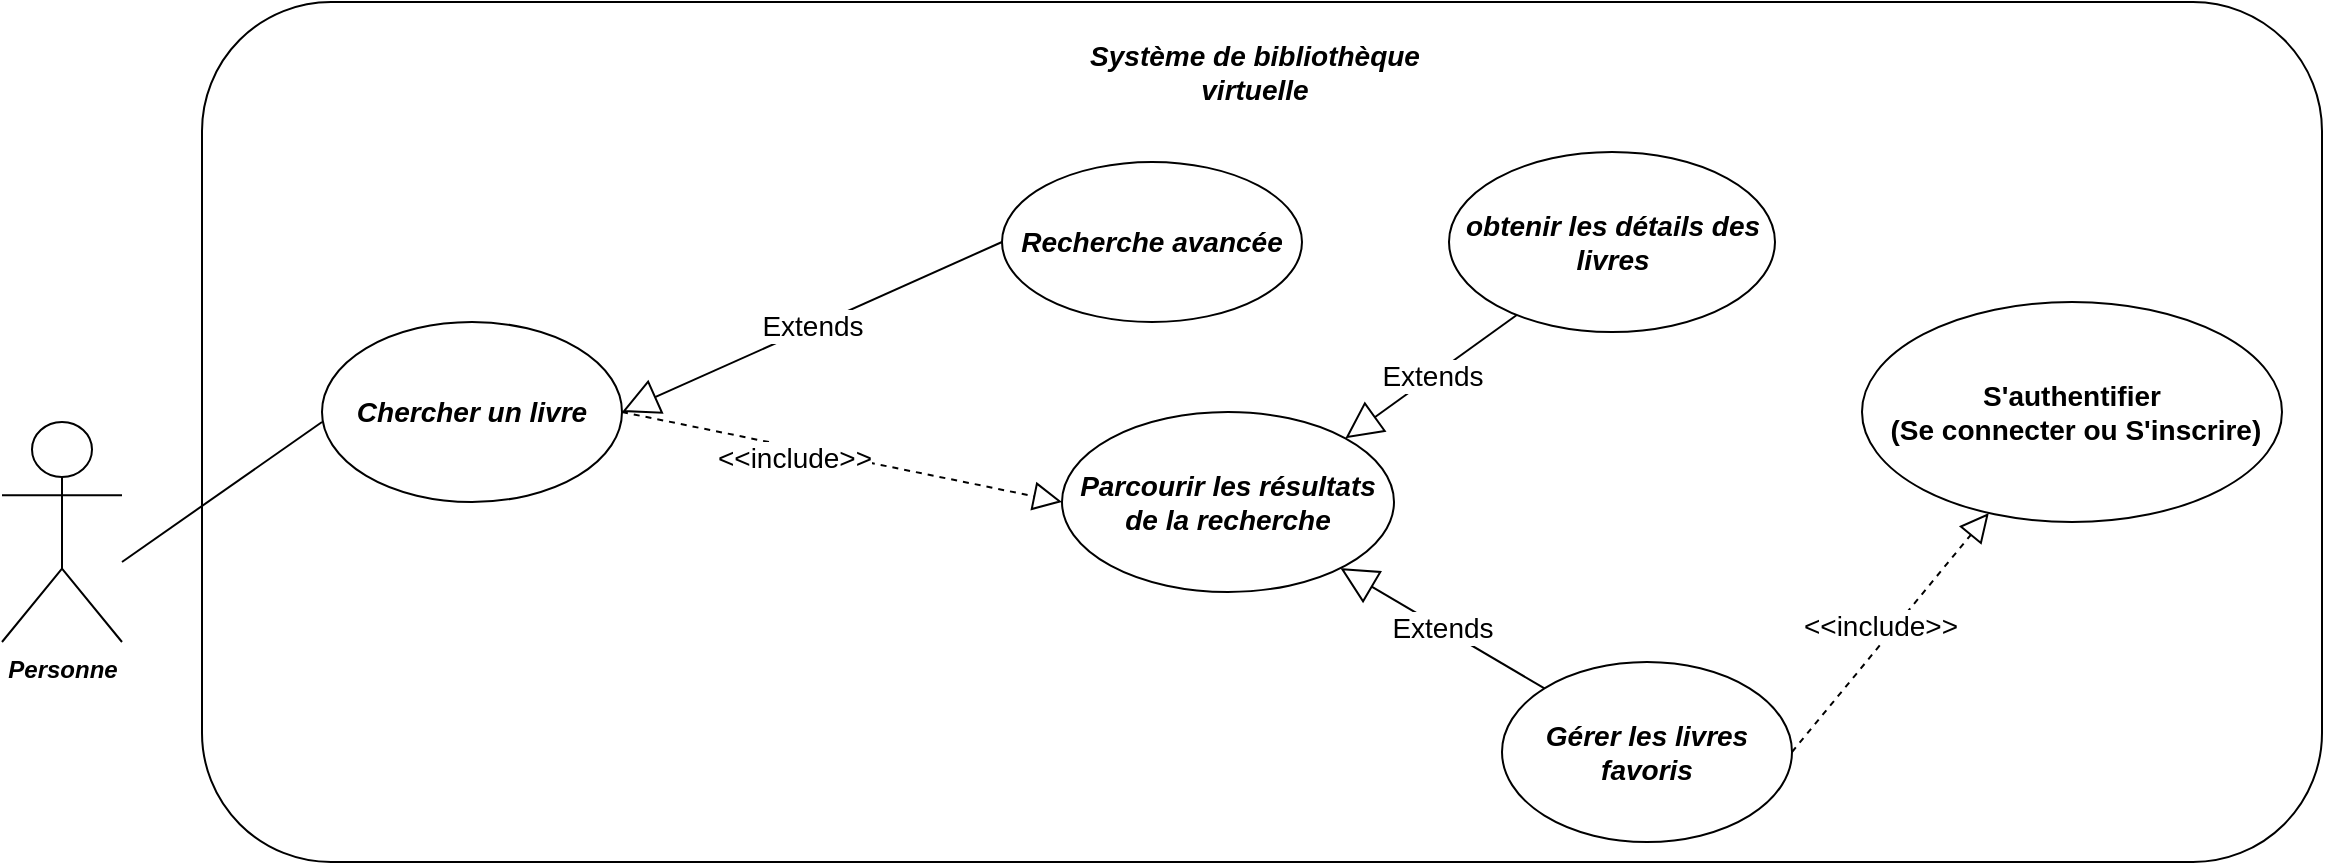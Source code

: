 <mxfile version="20.8.8" type="device"><diagram id="WBuKVoKyyX7tp2SPJ7Rh" name="Page-1"><mxGraphModel dx="1290" dy="553" grid="1" gridSize="10" guides="1" tooltips="1" connect="1" arrows="1" fold="1" page="1" pageScale="1" pageWidth="827" pageHeight="1169" math="0" shadow="0"><root><mxCell id="0"/><mxCell id="1" parent="0"/><mxCell id="D4f7hYA6we-k8yxzpLU2-1" value="" style="rounded=1;whiteSpace=wrap;html=1;" vertex="1" parent="1"><mxGeometry x="160" y="120" width="1060" height="430" as="geometry"/></mxCell><mxCell id="D4f7hYA6we-k8yxzpLU2-2" value="&lt;b&gt;&lt;i&gt;Personne&lt;/i&gt;&lt;/b&gt;" style="shape=umlActor;verticalLabelPosition=bottom;verticalAlign=top;html=1;outlineConnect=0;" vertex="1" parent="1"><mxGeometry x="60" y="330" width="60" height="110" as="geometry"/></mxCell><mxCell id="D4f7hYA6we-k8yxzpLU2-5" value="&lt;b&gt;&lt;font style=&quot;font-size: 14px;&quot;&gt;&lt;i&gt;Chercher un livre&lt;/i&gt;&lt;/font&gt;&lt;/b&gt;" style="ellipse;whiteSpace=wrap;html=1;" vertex="1" parent="1"><mxGeometry x="220" y="280" width="150" height="90" as="geometry"/></mxCell><mxCell id="D4f7hYA6we-k8yxzpLU2-6" value="&lt;b&gt;&lt;i&gt;&lt;font style=&quot;font-size: 14px;&quot;&gt;Gérer les livres favoris&lt;/font&gt;&lt;/i&gt;&lt;/b&gt;" style="ellipse;whiteSpace=wrap;html=1;" vertex="1" parent="1"><mxGeometry x="810" y="450" width="145" height="90" as="geometry"/></mxCell><mxCell id="D4f7hYA6we-k8yxzpLU2-7" value="" style="endArrow=none;html=1;rounded=0;fontSize=14;" edge="1" parent="1"><mxGeometry width="50" height="50" relative="1" as="geometry"><mxPoint x="120" y="400" as="sourcePoint"/><mxPoint x="220" y="330" as="targetPoint"/><Array as="points"><mxPoint x="220" y="330"/></Array></mxGeometry></mxCell><mxCell id="D4f7hYA6we-k8yxzpLU2-10" value="&lt;font style=&quot;font-size: 14px;&quot;&gt;&lt;b&gt;S'authentifier &lt;br&gt;&amp;nbsp;(Se connecter ou S'inscrire)&lt;/b&gt;&lt;/font&gt;" style="ellipse;whiteSpace=wrap;html=1;fontSize=14;" vertex="1" parent="1"><mxGeometry x="990" y="270" width="210" height="110" as="geometry"/></mxCell><mxCell id="D4f7hYA6we-k8yxzpLU2-11" value="" style="endArrow=block;dashed=1;endFill=0;endSize=12;html=1;rounded=0;fontSize=18;exitX=1;exitY=0.5;exitDx=0;exitDy=0;" edge="1" parent="1" source="D4f7hYA6we-k8yxzpLU2-6" target="D4f7hYA6we-k8yxzpLU2-10"><mxGeometry width="160" relative="1" as="geometry"><mxPoint x="450" y="400" as="sourcePoint"/><mxPoint x="610" y="400" as="targetPoint"/><Array as="points"/></mxGeometry></mxCell><mxCell id="D4f7hYA6we-k8yxzpLU2-20" value="&amp;lt;&amp;lt;include&amp;gt;&amp;gt;" style="edgeLabel;html=1;align=center;verticalAlign=middle;resizable=0;points=[];fontSize=14;" vertex="1" connectable="0" parent="D4f7hYA6we-k8yxzpLU2-11"><mxGeometry x="-0.0" y="-1" relative="1" as="geometry"><mxPoint x="-6" y="-4" as="offset"/></mxGeometry></mxCell><mxCell id="D4f7hYA6we-k8yxzpLU2-14" value="&lt;b&gt;&lt;i&gt;Recherche avancée&lt;/i&gt;&lt;/b&gt;" style="ellipse;whiteSpace=wrap;html=1;fontSize=14;" vertex="1" parent="1"><mxGeometry x="560" y="200" width="150" height="80" as="geometry"/></mxCell><mxCell id="D4f7hYA6we-k8yxzpLU2-21" value="Extends" style="endArrow=block;endSize=16;endFill=0;html=1;rounded=0;fontSize=14;exitX=0;exitY=0.5;exitDx=0;exitDy=0;entryX=1;entryY=0.5;entryDx=0;entryDy=0;" edge="1" parent="1" source="D4f7hYA6we-k8yxzpLU2-14" target="D4f7hYA6we-k8yxzpLU2-5"><mxGeometry width="160" relative="1" as="geometry"><mxPoint x="450" y="440" as="sourcePoint"/><mxPoint x="610" y="440" as="targetPoint"/></mxGeometry></mxCell><mxCell id="D4f7hYA6we-k8yxzpLU2-22" value="&lt;b&gt;&lt;i&gt;Parcourir les résultats de la recherche&lt;/i&gt;&lt;/b&gt;" style="ellipse;whiteSpace=wrap;html=1;fontSize=14;" vertex="1" parent="1"><mxGeometry x="590" y="325" width="166" height="90" as="geometry"/></mxCell><mxCell id="D4f7hYA6we-k8yxzpLU2-25" style="edgeStyle=orthogonalEdgeStyle;rounded=0;orthogonalLoop=1;jettySize=auto;html=1;exitX=0.5;exitY=1;exitDx=0;exitDy=0;fontSize=14;" edge="1" parent="1" source="D4f7hYA6we-k8yxzpLU2-22" target="D4f7hYA6we-k8yxzpLU2-22"><mxGeometry relative="1" as="geometry"/></mxCell><mxCell id="D4f7hYA6we-k8yxzpLU2-26" value="" style="endArrow=block;dashed=1;endFill=0;endSize=12;html=1;rounded=0;fontSize=14;entryX=0;entryY=0.5;entryDx=0;entryDy=0;" edge="1" parent="1" target="D4f7hYA6we-k8yxzpLU2-22"><mxGeometry width="160" relative="1" as="geometry"><mxPoint x="370" y="325" as="sourcePoint"/><mxPoint x="610" y="410" as="targetPoint"/></mxGeometry></mxCell><mxCell id="D4f7hYA6we-k8yxzpLU2-27" value="&amp;lt;&amp;lt;include&amp;gt;&amp;gt;" style="edgeLabel;html=1;align=center;verticalAlign=middle;resizable=0;points=[];fontSize=14;" vertex="1" connectable="0" parent="D4f7hYA6we-k8yxzpLU2-26"><mxGeometry x="-0.213" y="-5" relative="1" as="geometry"><mxPoint as="offset"/></mxGeometry></mxCell><mxCell id="D4f7hYA6we-k8yxzpLU2-28" value="&lt;b&gt;&lt;i&gt;obtenir les détails des livres&lt;/i&gt;&lt;/b&gt;" style="ellipse;whiteSpace=wrap;html=1;fontSize=14;" vertex="1" parent="1"><mxGeometry x="783.5" y="195" width="163" height="90" as="geometry"/></mxCell><mxCell id="D4f7hYA6we-k8yxzpLU2-29" value="Extends" style="endArrow=block;endSize=16;endFill=0;html=1;rounded=0;fontSize=14;exitX=0.209;exitY=0.904;exitDx=0;exitDy=0;entryX=1;entryY=0;entryDx=0;entryDy=0;exitPerimeter=0;" edge="1" parent="1" source="D4f7hYA6we-k8yxzpLU2-28" target="D4f7hYA6we-k8yxzpLU2-22"><mxGeometry width="160" relative="1" as="geometry"><mxPoint x="450" y="410" as="sourcePoint"/><mxPoint x="680" y="380" as="targetPoint"/></mxGeometry></mxCell><mxCell id="D4f7hYA6we-k8yxzpLU2-30" value="&lt;b&gt;&lt;i&gt;Système de bibliothèque virtuelle&lt;/i&gt;&lt;/b&gt;" style="text;html=1;strokeColor=none;fillColor=none;align=center;verticalAlign=middle;whiteSpace=wrap;rounded=0;fontSize=14;" vertex="1" parent="1"><mxGeometry x="580" y="140" width="212.5" height="30" as="geometry"/></mxCell><mxCell id="D4f7hYA6we-k8yxzpLU2-31" value="Extends" style="endArrow=block;endSize=16;endFill=0;html=1;rounded=0;fontSize=14;exitX=0;exitY=0;exitDx=0;exitDy=0;" edge="1" parent="1" source="D4f7hYA6we-k8yxzpLU2-6" target="D4f7hYA6we-k8yxzpLU2-22"><mxGeometry width="160" relative="1" as="geometry"><mxPoint x="610" y="370" as="sourcePoint"/><mxPoint x="770" y="370" as="targetPoint"/></mxGeometry></mxCell></root></mxGraphModel></diagram></mxfile>